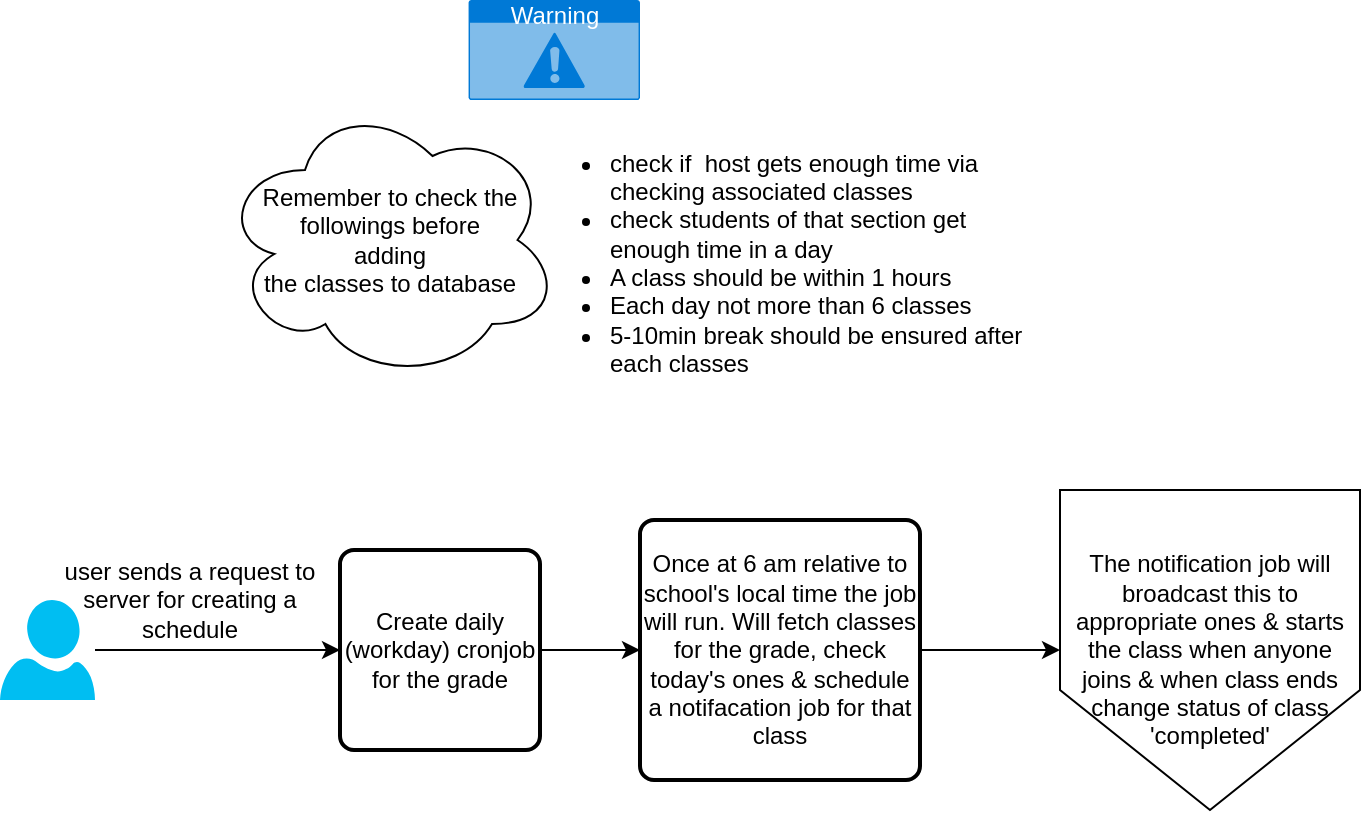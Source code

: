 <mxfile>
    <diagram id="yPxyJZ8AM_hMuL3Unpa9" name="simple gitflow">
        <mxGraphModel dx="734" dy="754" grid="1" gridSize="10" guides="1" tooltips="1" connect="1" arrows="1" fold="1" page="1" pageScale="1" pageWidth="1100" pageHeight="850" math="0" shadow="0">
            <root>
                <mxCell id="0"/>
                <mxCell id="1" parent="0"/>
                <mxCell id="3GI_sXjOdI9veExKT9Tl-1" value="" style="verticalLabelPosition=bottom;html=1;verticalAlign=top;align=center;strokeColor=none;fillColor=#00BEF2;shape=mxgraph.azure.user;" parent="1" vertex="1">
                    <mxGeometry x="210" y="420" width="47.5" height="50" as="geometry"/>
                </mxCell>
                <mxCell id="3GI_sXjOdI9veExKT9Tl-2" value="" style="endArrow=classic;html=1;entryX=0;entryY=0.5;entryDx=0;entryDy=0;" parent="1" source="3GI_sXjOdI9veExKT9Tl-1" target="3GI_sXjOdI9veExKT9Tl-6" edge="1">
                    <mxGeometry width="50" height="50" relative="1" as="geometry">
                        <mxPoint x="270" y="480" as="sourcePoint"/>
                        <mxPoint x="350" y="445" as="targetPoint"/>
                    </mxGeometry>
                </mxCell>
                <mxCell id="3GI_sXjOdI9veExKT9Tl-5" value="user sends a request to server for creating a schedule" style="text;html=1;strokeColor=none;fillColor=none;align=center;verticalAlign=middle;whiteSpace=wrap;rounded=0;" parent="1" vertex="1">
                    <mxGeometry x="240" y="400" width="130" height="40" as="geometry"/>
                </mxCell>
                <mxCell id="3GI_sXjOdI9veExKT9Tl-10" style="edgeStyle=orthogonalEdgeStyle;rounded=0;orthogonalLoop=1;jettySize=auto;html=1;" parent="1" source="3GI_sXjOdI9veExKT9Tl-6" target="3GI_sXjOdI9veExKT9Tl-8" edge="1">
                    <mxGeometry relative="1" as="geometry"/>
                </mxCell>
                <mxCell id="3GI_sXjOdI9veExKT9Tl-6" value="Create daily (workday) cronjob for the grade" style="rounded=1;whiteSpace=wrap;html=1;absoluteArcSize=1;arcSize=14;strokeWidth=2;" parent="1" vertex="1">
                    <mxGeometry x="380" y="395" width="100" height="100" as="geometry"/>
                </mxCell>
                <mxCell id="3GI_sXjOdI9veExKT9Tl-12" style="edgeStyle=orthogonalEdgeStyle;rounded=0;orthogonalLoop=1;jettySize=auto;html=1;entryX=0;entryY=0.5;entryDx=0;entryDy=0;" parent="1" source="3GI_sXjOdI9veExKT9Tl-8" target="3GI_sXjOdI9veExKT9Tl-14" edge="1">
                    <mxGeometry relative="1" as="geometry">
                        <mxPoint x="720" y="445" as="targetPoint"/>
                    </mxGeometry>
                </mxCell>
                <mxCell id="3GI_sXjOdI9veExKT9Tl-8" value="Once at 6 am relative to school's local time the job will run. Will fetch classes for the grade, check today's ones &amp;amp; schedule a notifacation job for that class" style="rounded=1;whiteSpace=wrap;html=1;absoluteArcSize=1;arcSize=14;strokeWidth=2;" parent="1" vertex="1">
                    <mxGeometry x="530" y="380" width="140" height="130" as="geometry"/>
                </mxCell>
                <mxCell id="3GI_sXjOdI9veExKT9Tl-14" value="&lt;span&gt;The notification job will broadcast this to appropriate ones &amp;amp; starts the class when anyone joins &amp;amp; when class ends change status of class 'completed'&lt;/span&gt;" style="shape=offPageConnector;whiteSpace=wrap;html=1;" parent="1" vertex="1">
                    <mxGeometry x="740" y="365" width="150" height="160" as="geometry"/>
                </mxCell>
                <mxCell id="3GI_sXjOdI9veExKT9Tl-17" value="Remember to check the followings before &lt;br&gt;adding &lt;br&gt;the classes to database" style="ellipse;shape=cloud;whiteSpace=wrap;html=1;padding=10" parent="1" vertex="1">
                    <mxGeometry x="320" y="170" width="170" height="140" as="geometry"/>
                </mxCell>
                <mxCell id="3GI_sXjOdI9veExKT9Tl-23" value="&lt;ul&gt;&lt;li&gt;check if&amp;nbsp; host gets enough time via checking associated classes&lt;/li&gt;&lt;li&gt;check students of that section get enough time in a day&lt;/li&gt;&lt;li&gt;A class should be within 1 hours&lt;/li&gt;&lt;li&gt;Each day not more than 6 classes&lt;/li&gt;&lt;li&gt;5-10min break should be ensured after each classes&lt;/li&gt;&lt;/ul&gt;" style="text;strokeColor=none;fillColor=none;html=1;whiteSpace=wrap;verticalAlign=middle;overflow=hidden;" parent="1" vertex="1">
                    <mxGeometry x="472.5" y="180" width="255" height="140" as="geometry"/>
                </mxCell>
                <mxCell id="3GI_sXjOdI9veExKT9Tl-25" value="Warning" style="html=1;strokeColor=none;fillColor=#0079D6;labelPosition=center;verticalLabelPosition=middle;verticalAlign=top;align=center;fontSize=12;outlineConnect=0;spacingTop=-6;fontColor=#FFFFFF;shape=mxgraph.sitemap.warning;" parent="1" vertex="1">
                    <mxGeometry x="444.29" y="120" width="85.71" height="50" as="geometry"/>
                </mxCell>
            </root>
        </mxGraphModel>
    </diagram>
</mxfile>